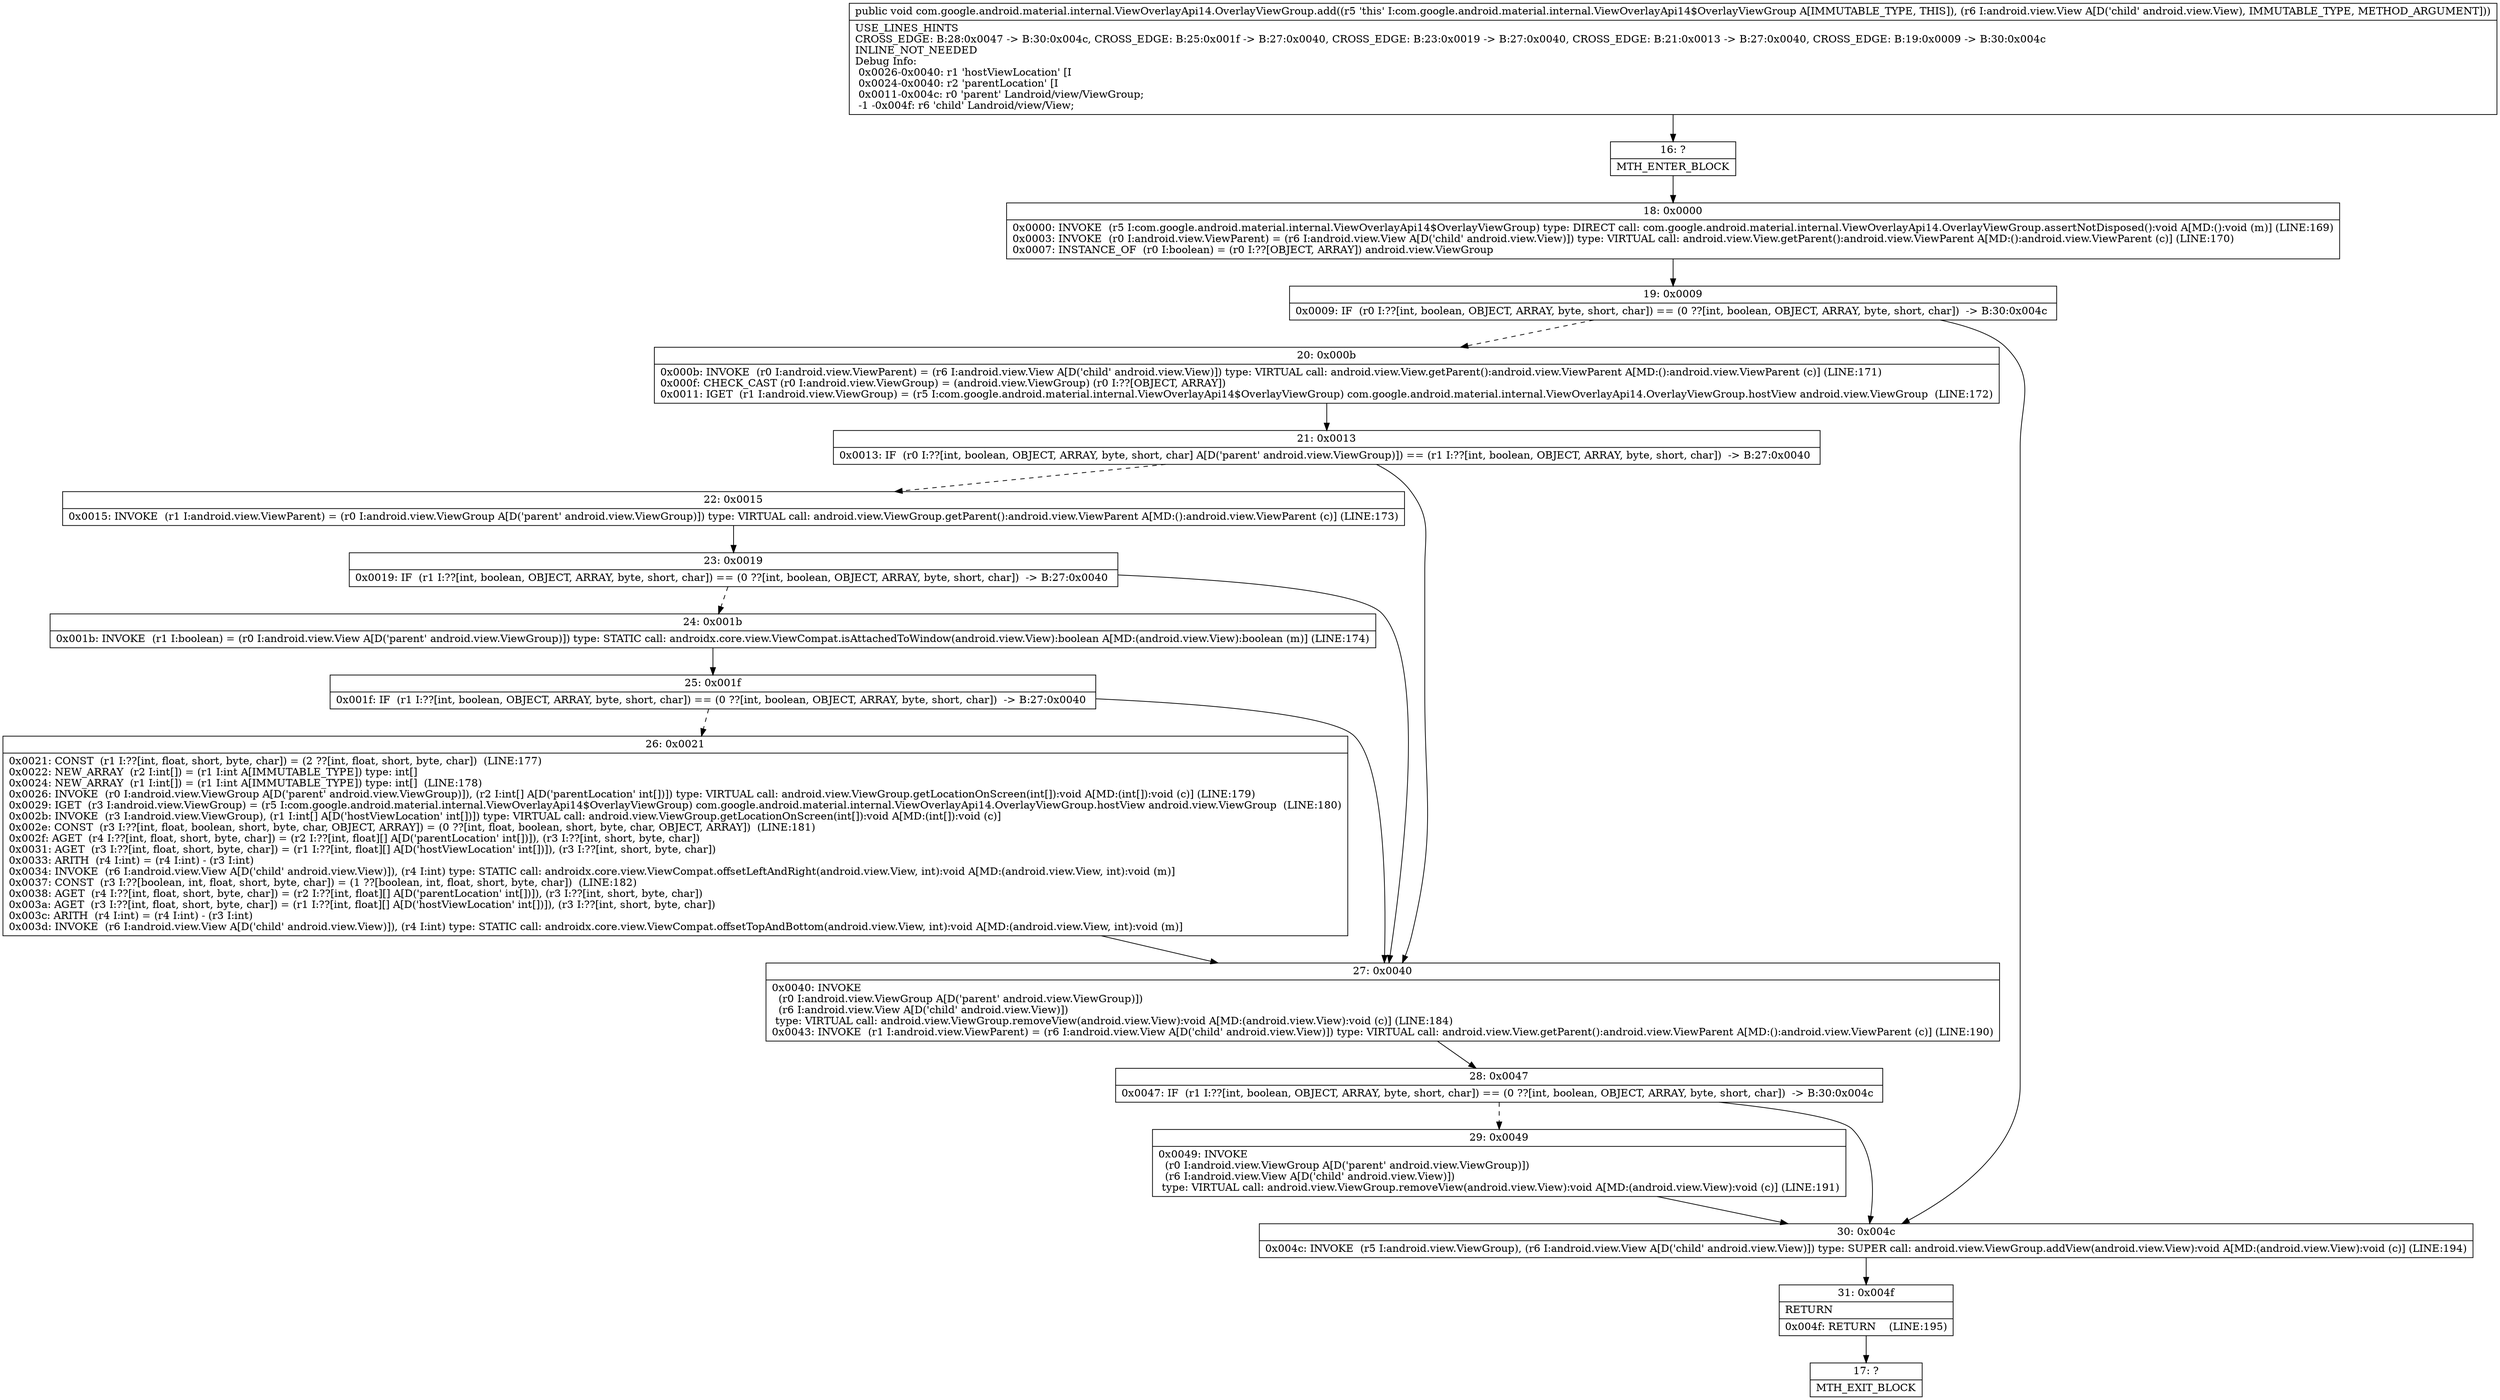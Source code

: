 digraph "CFG forcom.google.android.material.internal.ViewOverlayApi14.OverlayViewGroup.add(Landroid\/view\/View;)V" {
Node_16 [shape=record,label="{16\:\ ?|MTH_ENTER_BLOCK\l}"];
Node_18 [shape=record,label="{18\:\ 0x0000|0x0000: INVOKE  (r5 I:com.google.android.material.internal.ViewOverlayApi14$OverlayViewGroup) type: DIRECT call: com.google.android.material.internal.ViewOverlayApi14.OverlayViewGroup.assertNotDisposed():void A[MD:():void (m)] (LINE:169)\l0x0003: INVOKE  (r0 I:android.view.ViewParent) = (r6 I:android.view.View A[D('child' android.view.View)]) type: VIRTUAL call: android.view.View.getParent():android.view.ViewParent A[MD:():android.view.ViewParent (c)] (LINE:170)\l0x0007: INSTANCE_OF  (r0 I:boolean) = (r0 I:??[OBJECT, ARRAY]) android.view.ViewGroup \l}"];
Node_19 [shape=record,label="{19\:\ 0x0009|0x0009: IF  (r0 I:??[int, boolean, OBJECT, ARRAY, byte, short, char]) == (0 ??[int, boolean, OBJECT, ARRAY, byte, short, char])  \-\> B:30:0x004c \l}"];
Node_20 [shape=record,label="{20\:\ 0x000b|0x000b: INVOKE  (r0 I:android.view.ViewParent) = (r6 I:android.view.View A[D('child' android.view.View)]) type: VIRTUAL call: android.view.View.getParent():android.view.ViewParent A[MD:():android.view.ViewParent (c)] (LINE:171)\l0x000f: CHECK_CAST (r0 I:android.view.ViewGroup) = (android.view.ViewGroup) (r0 I:??[OBJECT, ARRAY]) \l0x0011: IGET  (r1 I:android.view.ViewGroup) = (r5 I:com.google.android.material.internal.ViewOverlayApi14$OverlayViewGroup) com.google.android.material.internal.ViewOverlayApi14.OverlayViewGroup.hostView android.view.ViewGroup  (LINE:172)\l}"];
Node_21 [shape=record,label="{21\:\ 0x0013|0x0013: IF  (r0 I:??[int, boolean, OBJECT, ARRAY, byte, short, char] A[D('parent' android.view.ViewGroup)]) == (r1 I:??[int, boolean, OBJECT, ARRAY, byte, short, char])  \-\> B:27:0x0040 \l}"];
Node_22 [shape=record,label="{22\:\ 0x0015|0x0015: INVOKE  (r1 I:android.view.ViewParent) = (r0 I:android.view.ViewGroup A[D('parent' android.view.ViewGroup)]) type: VIRTUAL call: android.view.ViewGroup.getParent():android.view.ViewParent A[MD:():android.view.ViewParent (c)] (LINE:173)\l}"];
Node_23 [shape=record,label="{23\:\ 0x0019|0x0019: IF  (r1 I:??[int, boolean, OBJECT, ARRAY, byte, short, char]) == (0 ??[int, boolean, OBJECT, ARRAY, byte, short, char])  \-\> B:27:0x0040 \l}"];
Node_24 [shape=record,label="{24\:\ 0x001b|0x001b: INVOKE  (r1 I:boolean) = (r0 I:android.view.View A[D('parent' android.view.ViewGroup)]) type: STATIC call: androidx.core.view.ViewCompat.isAttachedToWindow(android.view.View):boolean A[MD:(android.view.View):boolean (m)] (LINE:174)\l}"];
Node_25 [shape=record,label="{25\:\ 0x001f|0x001f: IF  (r1 I:??[int, boolean, OBJECT, ARRAY, byte, short, char]) == (0 ??[int, boolean, OBJECT, ARRAY, byte, short, char])  \-\> B:27:0x0040 \l}"];
Node_26 [shape=record,label="{26\:\ 0x0021|0x0021: CONST  (r1 I:??[int, float, short, byte, char]) = (2 ??[int, float, short, byte, char])  (LINE:177)\l0x0022: NEW_ARRAY  (r2 I:int[]) = (r1 I:int A[IMMUTABLE_TYPE]) type: int[] \l0x0024: NEW_ARRAY  (r1 I:int[]) = (r1 I:int A[IMMUTABLE_TYPE]) type: int[]  (LINE:178)\l0x0026: INVOKE  (r0 I:android.view.ViewGroup A[D('parent' android.view.ViewGroup)]), (r2 I:int[] A[D('parentLocation' int[])]) type: VIRTUAL call: android.view.ViewGroup.getLocationOnScreen(int[]):void A[MD:(int[]):void (c)] (LINE:179)\l0x0029: IGET  (r3 I:android.view.ViewGroup) = (r5 I:com.google.android.material.internal.ViewOverlayApi14$OverlayViewGroup) com.google.android.material.internal.ViewOverlayApi14.OverlayViewGroup.hostView android.view.ViewGroup  (LINE:180)\l0x002b: INVOKE  (r3 I:android.view.ViewGroup), (r1 I:int[] A[D('hostViewLocation' int[])]) type: VIRTUAL call: android.view.ViewGroup.getLocationOnScreen(int[]):void A[MD:(int[]):void (c)]\l0x002e: CONST  (r3 I:??[int, float, boolean, short, byte, char, OBJECT, ARRAY]) = (0 ??[int, float, boolean, short, byte, char, OBJECT, ARRAY])  (LINE:181)\l0x002f: AGET  (r4 I:??[int, float, short, byte, char]) = (r2 I:??[int, float][] A[D('parentLocation' int[])]), (r3 I:??[int, short, byte, char]) \l0x0031: AGET  (r3 I:??[int, float, short, byte, char]) = (r1 I:??[int, float][] A[D('hostViewLocation' int[])]), (r3 I:??[int, short, byte, char]) \l0x0033: ARITH  (r4 I:int) = (r4 I:int) \- (r3 I:int) \l0x0034: INVOKE  (r6 I:android.view.View A[D('child' android.view.View)]), (r4 I:int) type: STATIC call: androidx.core.view.ViewCompat.offsetLeftAndRight(android.view.View, int):void A[MD:(android.view.View, int):void (m)]\l0x0037: CONST  (r3 I:??[boolean, int, float, short, byte, char]) = (1 ??[boolean, int, float, short, byte, char])  (LINE:182)\l0x0038: AGET  (r4 I:??[int, float, short, byte, char]) = (r2 I:??[int, float][] A[D('parentLocation' int[])]), (r3 I:??[int, short, byte, char]) \l0x003a: AGET  (r3 I:??[int, float, short, byte, char]) = (r1 I:??[int, float][] A[D('hostViewLocation' int[])]), (r3 I:??[int, short, byte, char]) \l0x003c: ARITH  (r4 I:int) = (r4 I:int) \- (r3 I:int) \l0x003d: INVOKE  (r6 I:android.view.View A[D('child' android.view.View)]), (r4 I:int) type: STATIC call: androidx.core.view.ViewCompat.offsetTopAndBottom(android.view.View, int):void A[MD:(android.view.View, int):void (m)]\l}"];
Node_27 [shape=record,label="{27\:\ 0x0040|0x0040: INVOKE  \l  (r0 I:android.view.ViewGroup A[D('parent' android.view.ViewGroup)])\l  (r6 I:android.view.View A[D('child' android.view.View)])\l type: VIRTUAL call: android.view.ViewGroup.removeView(android.view.View):void A[MD:(android.view.View):void (c)] (LINE:184)\l0x0043: INVOKE  (r1 I:android.view.ViewParent) = (r6 I:android.view.View A[D('child' android.view.View)]) type: VIRTUAL call: android.view.View.getParent():android.view.ViewParent A[MD:():android.view.ViewParent (c)] (LINE:190)\l}"];
Node_28 [shape=record,label="{28\:\ 0x0047|0x0047: IF  (r1 I:??[int, boolean, OBJECT, ARRAY, byte, short, char]) == (0 ??[int, boolean, OBJECT, ARRAY, byte, short, char])  \-\> B:30:0x004c \l}"];
Node_29 [shape=record,label="{29\:\ 0x0049|0x0049: INVOKE  \l  (r0 I:android.view.ViewGroup A[D('parent' android.view.ViewGroup)])\l  (r6 I:android.view.View A[D('child' android.view.View)])\l type: VIRTUAL call: android.view.ViewGroup.removeView(android.view.View):void A[MD:(android.view.View):void (c)] (LINE:191)\l}"];
Node_30 [shape=record,label="{30\:\ 0x004c|0x004c: INVOKE  (r5 I:android.view.ViewGroup), (r6 I:android.view.View A[D('child' android.view.View)]) type: SUPER call: android.view.ViewGroup.addView(android.view.View):void A[MD:(android.view.View):void (c)] (LINE:194)\l}"];
Node_31 [shape=record,label="{31\:\ 0x004f|RETURN\l|0x004f: RETURN    (LINE:195)\l}"];
Node_17 [shape=record,label="{17\:\ ?|MTH_EXIT_BLOCK\l}"];
MethodNode[shape=record,label="{public void com.google.android.material.internal.ViewOverlayApi14.OverlayViewGroup.add((r5 'this' I:com.google.android.material.internal.ViewOverlayApi14$OverlayViewGroup A[IMMUTABLE_TYPE, THIS]), (r6 I:android.view.View A[D('child' android.view.View), IMMUTABLE_TYPE, METHOD_ARGUMENT]))  | USE_LINES_HINTS\lCROSS_EDGE: B:28:0x0047 \-\> B:30:0x004c, CROSS_EDGE: B:25:0x001f \-\> B:27:0x0040, CROSS_EDGE: B:23:0x0019 \-\> B:27:0x0040, CROSS_EDGE: B:21:0x0013 \-\> B:27:0x0040, CROSS_EDGE: B:19:0x0009 \-\> B:30:0x004c\lINLINE_NOT_NEEDED\lDebug Info:\l  0x0026\-0x0040: r1 'hostViewLocation' [I\l  0x0024\-0x0040: r2 'parentLocation' [I\l  0x0011\-0x004c: r0 'parent' Landroid\/view\/ViewGroup;\l  \-1 \-0x004f: r6 'child' Landroid\/view\/View;\l}"];
MethodNode -> Node_16;Node_16 -> Node_18;
Node_18 -> Node_19;
Node_19 -> Node_20[style=dashed];
Node_19 -> Node_30;
Node_20 -> Node_21;
Node_21 -> Node_22[style=dashed];
Node_21 -> Node_27;
Node_22 -> Node_23;
Node_23 -> Node_24[style=dashed];
Node_23 -> Node_27;
Node_24 -> Node_25;
Node_25 -> Node_26[style=dashed];
Node_25 -> Node_27;
Node_26 -> Node_27;
Node_27 -> Node_28;
Node_28 -> Node_29[style=dashed];
Node_28 -> Node_30;
Node_29 -> Node_30;
Node_30 -> Node_31;
Node_31 -> Node_17;
}

